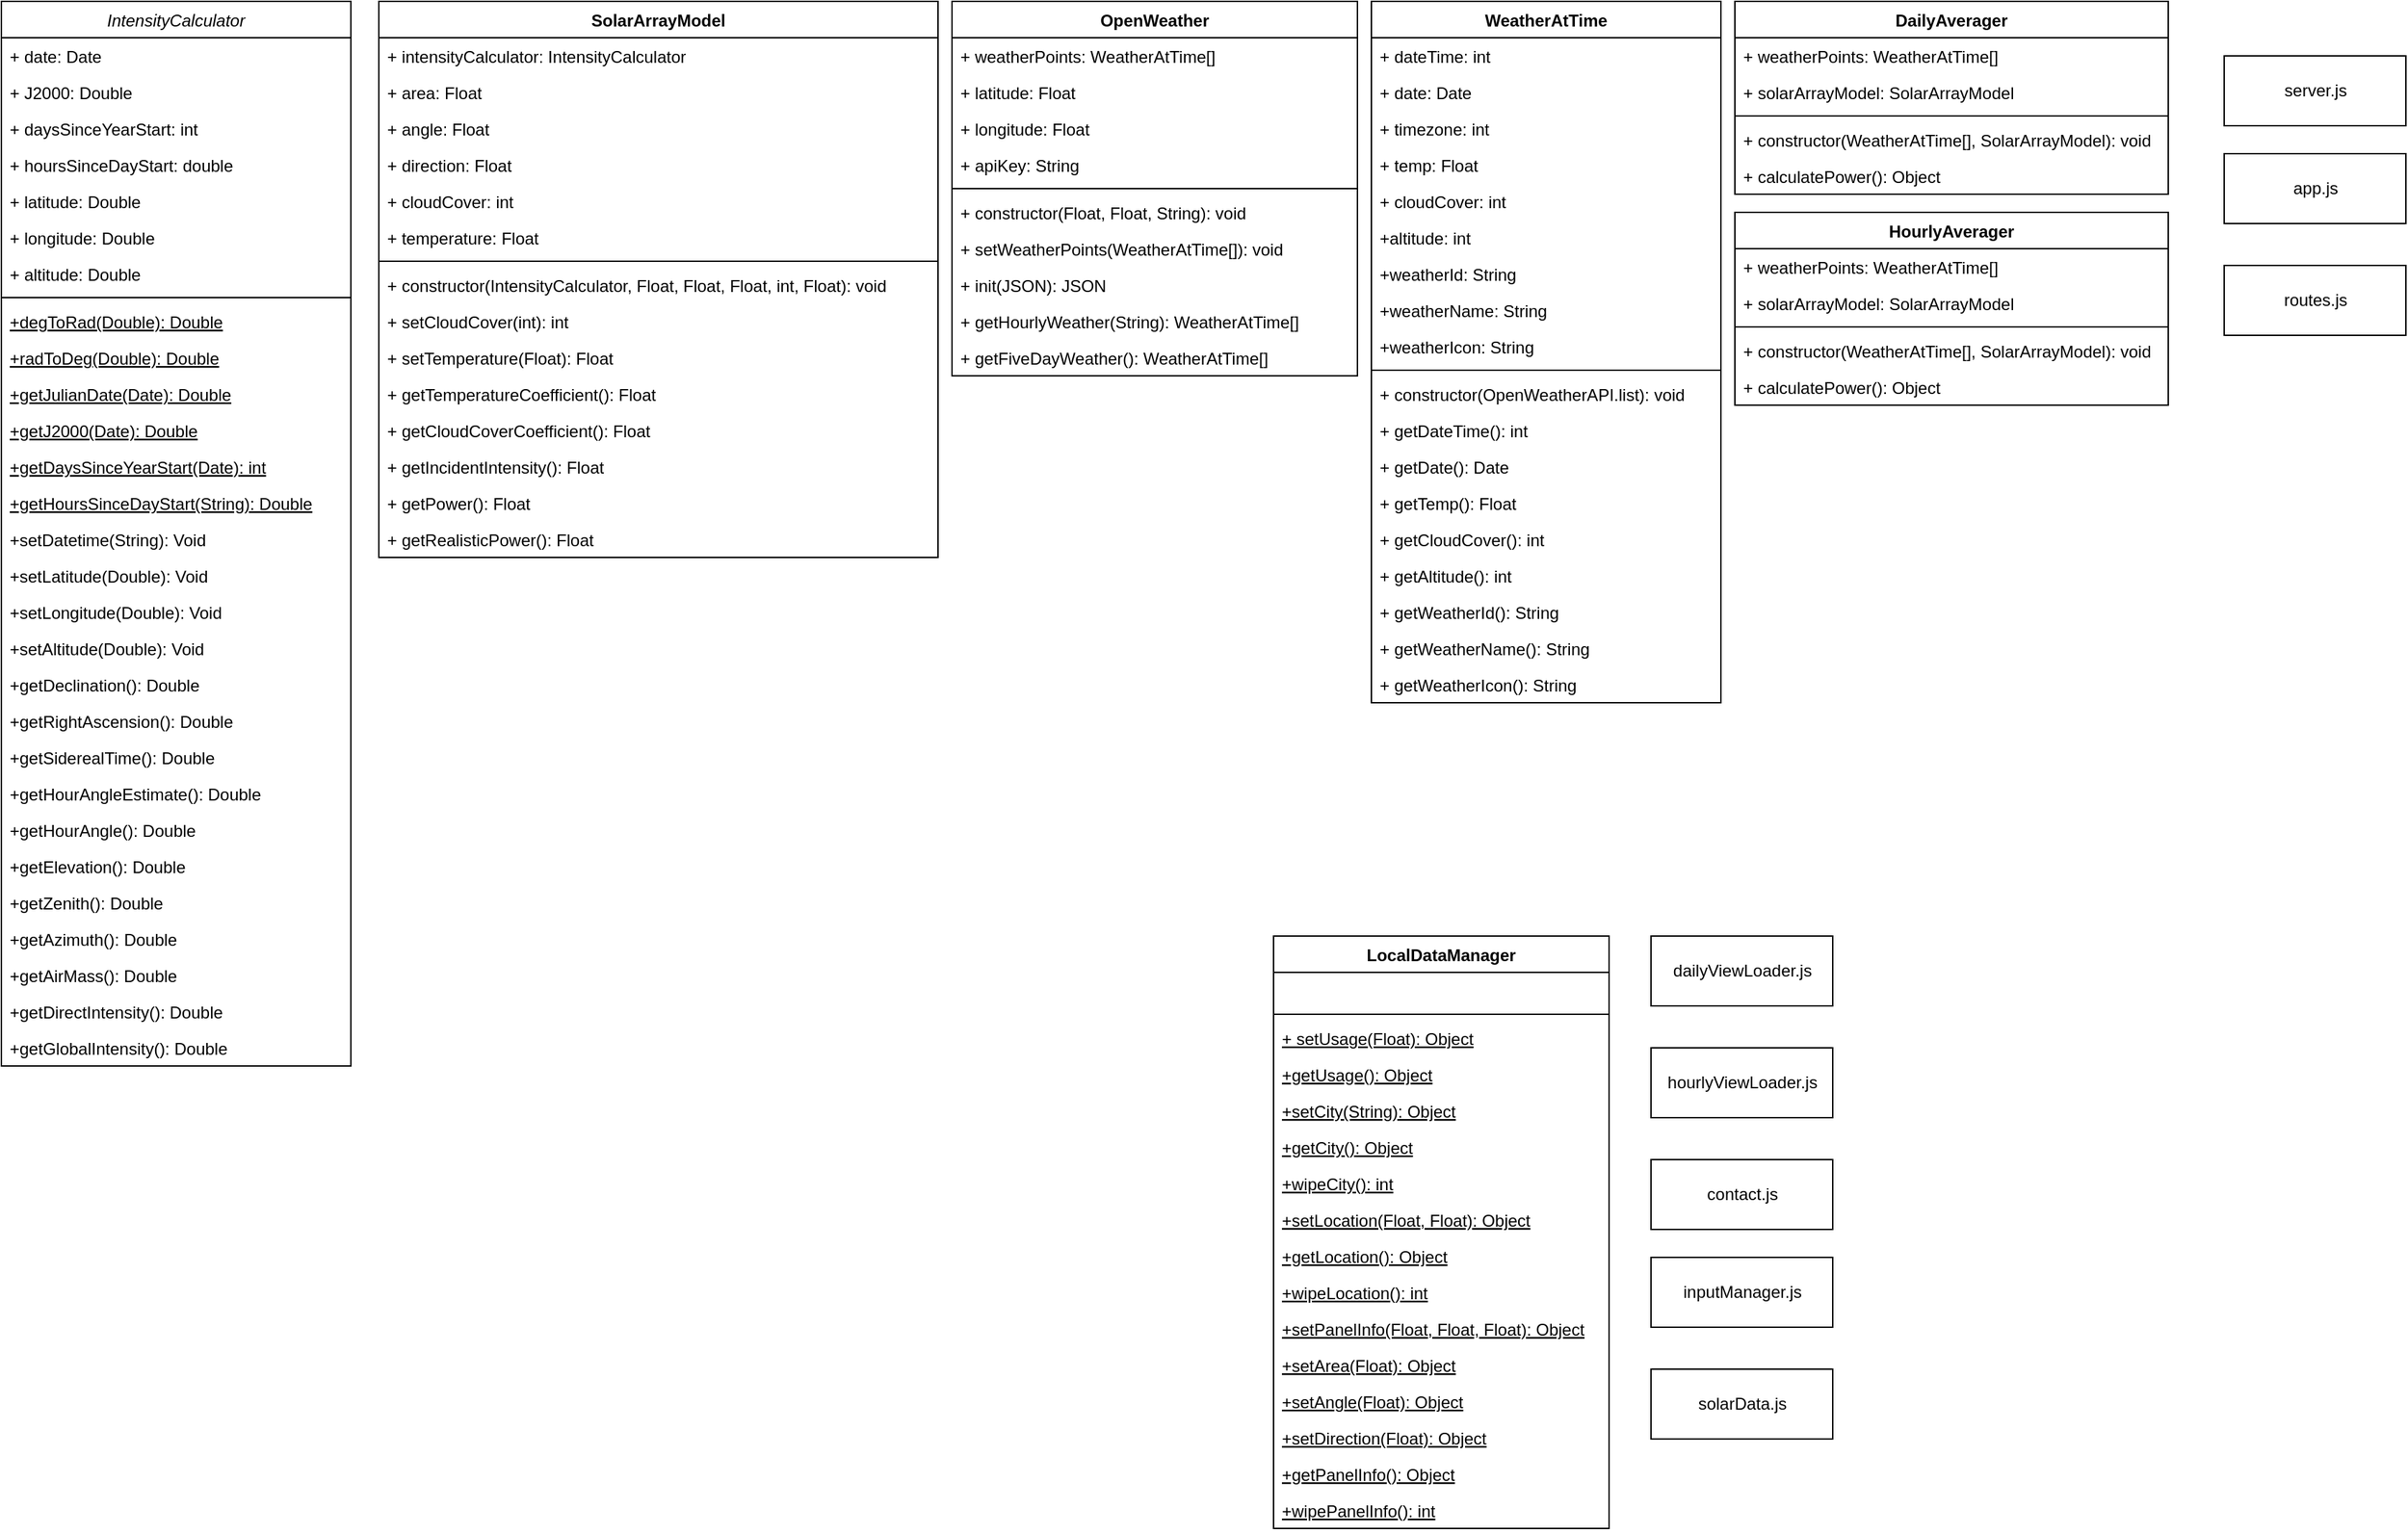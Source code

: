 <mxfile version="19.0.2" type="device"><diagram id="GEYQJLC2kt25D0EubWnm" name="Page-1"><mxGraphModel dx="2829" dy="1268" grid="1" gridSize="10" guides="1" tooltips="1" connect="1" arrows="1" fold="1" page="1" pageScale="1" pageWidth="850" pageHeight="1100" math="0" shadow="0"><root><mxCell id="0"/><mxCell id="1" parent="0"/><mxCell id="ZeOzNqKWW1hV_hgi9nUw-1" value="DailyAverager" style="swimlane;fontStyle=1;align=center;verticalAlign=top;childLayout=stackLayout;horizontal=1;startSize=26;horizontalStack=0;resizeParent=1;resizeParentMax=0;resizeLast=0;collapsible=1;marginBottom=0;" parent="1" vertex="1"><mxGeometry x="240" y="31" width="310" height="138" as="geometry"/></mxCell><mxCell id="ZeOzNqKWW1hV_hgi9nUw-2" value="+ weatherPoints: WeatherAtTime[]" style="text;strokeColor=none;fillColor=none;align=left;verticalAlign=top;spacingLeft=4;spacingRight=4;overflow=hidden;rotatable=0;points=[[0,0.5],[1,0.5]];portConstraint=eastwest;" parent="ZeOzNqKWW1hV_hgi9nUw-1" vertex="1"><mxGeometry y="26" width="310" height="26" as="geometry"/></mxCell><mxCell id="ZeOzNqKWW1hV_hgi9nUw-74" value="+ solarArrayModel: SolarArrayModel" style="text;strokeColor=none;fillColor=none;align=left;verticalAlign=top;spacingLeft=4;spacingRight=4;overflow=hidden;rotatable=0;points=[[0,0.5],[1,0.5]];portConstraint=eastwest;" parent="ZeOzNqKWW1hV_hgi9nUw-1" vertex="1"><mxGeometry y="52" width="310" height="26" as="geometry"/></mxCell><mxCell id="ZeOzNqKWW1hV_hgi9nUw-3" value="" style="line;strokeWidth=1;fillColor=none;align=left;verticalAlign=middle;spacingTop=-1;spacingLeft=3;spacingRight=3;rotatable=0;labelPosition=right;points=[];portConstraint=eastwest;" parent="ZeOzNqKWW1hV_hgi9nUw-1" vertex="1"><mxGeometry y="78" width="310" height="8" as="geometry"/></mxCell><mxCell id="5jRejXtUD9r9s9KBIKZN-39" value="+ constructor(WeatherAtTime[], SolarArrayModel): void" style="text;strokeColor=none;fillColor=none;align=left;verticalAlign=top;spacingLeft=4;spacingRight=4;overflow=hidden;rotatable=0;points=[[0,0.5],[1,0.5]];portConstraint=eastwest;" vertex="1" parent="ZeOzNqKWW1hV_hgi9nUw-1"><mxGeometry y="86" width="310" height="26" as="geometry"/></mxCell><mxCell id="ZeOzNqKWW1hV_hgi9nUw-4" value="+ calculatePower(): Object " style="text;strokeColor=none;fillColor=none;align=left;verticalAlign=top;spacingLeft=4;spacingRight=4;overflow=hidden;rotatable=0;points=[[0,0.5],[1,0.5]];portConstraint=eastwest;" parent="ZeOzNqKWW1hV_hgi9nUw-1" vertex="1"><mxGeometry y="112" width="310" height="26" as="geometry"/></mxCell><mxCell id="ZeOzNqKWW1hV_hgi9nUw-9" value="LocalDataManager" style="swimlane;fontStyle=1;align=center;verticalAlign=top;childLayout=stackLayout;horizontal=1;startSize=26;horizontalStack=0;resizeParent=1;resizeParentMax=0;resizeLast=0;collapsible=1;marginBottom=0;" parent="1" vertex="1"><mxGeometry x="-90" y="700" width="240" height="424" as="geometry"/></mxCell><mxCell id="ZeOzNqKWW1hV_hgi9nUw-10" value=" " style="text;strokeColor=none;fillColor=none;align=left;verticalAlign=top;spacingLeft=4;spacingRight=4;overflow=hidden;rotatable=0;points=[[0,0.5],[1,0.5]];portConstraint=eastwest;" parent="ZeOzNqKWW1hV_hgi9nUw-9" vertex="1"><mxGeometry y="26" width="240" height="26" as="geometry"/></mxCell><mxCell id="ZeOzNqKWW1hV_hgi9nUw-11" value="" style="line;strokeWidth=1;fillColor=none;align=left;verticalAlign=middle;spacingTop=-1;spacingLeft=3;spacingRight=3;rotatable=0;labelPosition=right;points=[];portConstraint=eastwest;" parent="ZeOzNqKWW1hV_hgi9nUw-9" vertex="1"><mxGeometry y="52" width="240" height="8" as="geometry"/></mxCell><mxCell id="ZeOzNqKWW1hV_hgi9nUw-12" value="+ setUsage(Float): Object" style="text;strokeColor=none;fillColor=none;align=left;verticalAlign=top;spacingLeft=4;spacingRight=4;overflow=hidden;rotatable=0;points=[[0,0.5],[1,0.5]];portConstraint=eastwest;fontStyle=4" parent="ZeOzNqKWW1hV_hgi9nUw-9" vertex="1"><mxGeometry y="60" width="240" height="26" as="geometry"/></mxCell><mxCell id="ZeOzNqKWW1hV_hgi9nUw-81" value="+getUsage(): Object" style="text;strokeColor=none;fillColor=none;align=left;verticalAlign=top;spacingLeft=4;spacingRight=4;overflow=hidden;rotatable=0;points=[[0,0.5],[1,0.5]];portConstraint=eastwest;fontStyle=4" parent="ZeOzNqKWW1hV_hgi9nUw-9" vertex="1"><mxGeometry y="86" width="240" height="26" as="geometry"/></mxCell><mxCell id="ZeOzNqKWW1hV_hgi9nUw-82" value="+setCity(String): Object" style="text;strokeColor=none;fillColor=none;align=left;verticalAlign=top;spacingLeft=4;spacingRight=4;overflow=hidden;rotatable=0;points=[[0,0.5],[1,0.5]];portConstraint=eastwest;fontStyle=4" parent="ZeOzNqKWW1hV_hgi9nUw-9" vertex="1"><mxGeometry y="112" width="240" height="26" as="geometry"/></mxCell><mxCell id="ZeOzNqKWW1hV_hgi9nUw-83" value="+getCity(): Object" style="text;strokeColor=none;fillColor=none;align=left;verticalAlign=top;spacingLeft=4;spacingRight=4;overflow=hidden;rotatable=0;points=[[0,0.5],[1,0.5]];portConstraint=eastwest;fontStyle=4" parent="ZeOzNqKWW1hV_hgi9nUw-9" vertex="1"><mxGeometry y="138" width="240" height="26" as="geometry"/></mxCell><mxCell id="ZeOzNqKWW1hV_hgi9nUw-84" value="+wipeCity(): int" style="text;strokeColor=none;fillColor=none;align=left;verticalAlign=top;spacingLeft=4;spacingRight=4;overflow=hidden;rotatable=0;points=[[0,0.5],[1,0.5]];portConstraint=eastwest;fontStyle=4" parent="ZeOzNqKWW1hV_hgi9nUw-9" vertex="1"><mxGeometry y="164" width="240" height="26" as="geometry"/></mxCell><mxCell id="ZeOzNqKWW1hV_hgi9nUw-85" value="+setLocation(Float, Float): Object" style="text;strokeColor=none;fillColor=none;align=left;verticalAlign=top;spacingLeft=4;spacingRight=4;overflow=hidden;rotatable=0;points=[[0,0.5],[1,0.5]];portConstraint=eastwest;fontStyle=4" parent="ZeOzNqKWW1hV_hgi9nUw-9" vertex="1"><mxGeometry y="190" width="240" height="26" as="geometry"/></mxCell><mxCell id="ZeOzNqKWW1hV_hgi9nUw-86" value="+getLocation(): Object" style="text;strokeColor=none;fillColor=none;align=left;verticalAlign=top;spacingLeft=4;spacingRight=4;overflow=hidden;rotatable=0;points=[[0,0.5],[1,0.5]];portConstraint=eastwest;fontStyle=4" parent="ZeOzNqKWW1hV_hgi9nUw-9" vertex="1"><mxGeometry y="216" width="240" height="26" as="geometry"/></mxCell><mxCell id="ZeOzNqKWW1hV_hgi9nUw-87" value="+wipeLocation(): int" style="text;strokeColor=none;fillColor=none;align=left;verticalAlign=top;spacingLeft=4;spacingRight=4;overflow=hidden;rotatable=0;points=[[0,0.5],[1,0.5]];portConstraint=eastwest;fontStyle=4" parent="ZeOzNqKWW1hV_hgi9nUw-9" vertex="1"><mxGeometry y="242" width="240" height="26" as="geometry"/></mxCell><mxCell id="ZeOzNqKWW1hV_hgi9nUw-88" value="+setPanelInfo(Float, Float, Float): Object" style="text;strokeColor=none;fillColor=none;align=left;verticalAlign=top;spacingLeft=4;spacingRight=4;overflow=hidden;rotatable=0;points=[[0,0.5],[1,0.5]];portConstraint=eastwest;fontStyle=4" parent="ZeOzNqKWW1hV_hgi9nUw-9" vertex="1"><mxGeometry y="268" width="240" height="26" as="geometry"/></mxCell><mxCell id="ZeOzNqKWW1hV_hgi9nUw-89" value="+setArea(Float): Object" style="text;strokeColor=none;fillColor=none;align=left;verticalAlign=top;spacingLeft=4;spacingRight=4;overflow=hidden;rotatable=0;points=[[0,0.5],[1,0.5]];portConstraint=eastwest;fontStyle=4" parent="ZeOzNqKWW1hV_hgi9nUw-9" vertex="1"><mxGeometry y="294" width="240" height="26" as="geometry"/></mxCell><mxCell id="ZeOzNqKWW1hV_hgi9nUw-90" value="+setAngle(Float): Object" style="text;strokeColor=none;fillColor=none;align=left;verticalAlign=top;spacingLeft=4;spacingRight=4;overflow=hidden;rotatable=0;points=[[0,0.5],[1,0.5]];portConstraint=eastwest;fontStyle=4" parent="ZeOzNqKWW1hV_hgi9nUw-9" vertex="1"><mxGeometry y="320" width="240" height="26" as="geometry"/></mxCell><mxCell id="ZeOzNqKWW1hV_hgi9nUw-91" value="+setDirection(Float): Object" style="text;strokeColor=none;fillColor=none;align=left;verticalAlign=top;spacingLeft=4;spacingRight=4;overflow=hidden;rotatable=0;points=[[0,0.5],[1,0.5]];portConstraint=eastwest;fontStyle=4" parent="ZeOzNqKWW1hV_hgi9nUw-9" vertex="1"><mxGeometry y="346" width="240" height="26" as="geometry"/></mxCell><mxCell id="ZeOzNqKWW1hV_hgi9nUw-92" value="+getPanelInfo(): Object" style="text;strokeColor=none;fillColor=none;align=left;verticalAlign=top;spacingLeft=4;spacingRight=4;overflow=hidden;rotatable=0;points=[[0,0.5],[1,0.5]];portConstraint=eastwest;fontStyle=4" parent="ZeOzNqKWW1hV_hgi9nUw-9" vertex="1"><mxGeometry y="372" width="240" height="26" as="geometry"/></mxCell><mxCell id="ZeOzNqKWW1hV_hgi9nUw-93" value="+wipePanelInfo(): int" style="text;strokeColor=none;fillColor=none;align=left;verticalAlign=top;spacingLeft=4;spacingRight=4;overflow=hidden;rotatable=0;points=[[0,0.5],[1,0.5]];portConstraint=eastwest;fontStyle=4" parent="ZeOzNqKWW1hV_hgi9nUw-9" vertex="1"><mxGeometry y="398" width="240" height="26" as="geometry"/></mxCell><mxCell id="ZeOzNqKWW1hV_hgi9nUw-13" value="server.js" style="html=1;" parent="1" vertex="1"><mxGeometry x="590" y="70" width="130" height="50" as="geometry"/></mxCell><mxCell id="ZeOzNqKWW1hV_hgi9nUw-14" value="app.js" style="html=1;" parent="1" vertex="1"><mxGeometry x="590" y="140" width="130" height="50" as="geometry"/></mxCell><mxCell id="ZeOzNqKWW1hV_hgi9nUw-15" value="routes.js" style="html=1;" parent="1" vertex="1"><mxGeometry x="590" y="220" width="130" height="50" as="geometry"/></mxCell><mxCell id="ZeOzNqKWW1hV_hgi9nUw-16" value="inputManager.js" style="html=1;" parent="1" vertex="1"><mxGeometry x="180" y="930" width="130" height="50" as="geometry"/></mxCell><mxCell id="ZeOzNqKWW1hV_hgi9nUw-21" value="solarData.js" style="html=1;" parent="1" vertex="1"><mxGeometry x="180" y="1010" width="130" height="50" as="geometry"/></mxCell><mxCell id="ZeOzNqKWW1hV_hgi9nUw-30" value="dailyViewLoader.js" style="html=1;" parent="1" vertex="1"><mxGeometry x="180" y="700" width="130" height="50" as="geometry"/></mxCell><mxCell id="ZeOzNqKWW1hV_hgi9nUw-31" value="hourlyViewLoader.js" style="html=1;" parent="1" vertex="1"><mxGeometry x="180" y="780" width="130" height="50" as="geometry"/></mxCell><mxCell id="ZeOzNqKWW1hV_hgi9nUw-32" value="OpenWeather" style="swimlane;fontStyle=1;align=center;verticalAlign=top;childLayout=stackLayout;horizontal=1;startSize=26;horizontalStack=0;resizeParent=1;resizeParentMax=0;resizeLast=0;collapsible=1;marginBottom=0;" parent="1" vertex="1"><mxGeometry x="-320" y="31" width="290" height="268" as="geometry"/></mxCell><mxCell id="ZeOzNqKWW1hV_hgi9nUw-33" value="+ weatherPoints: WeatherAtTime[]" style="text;strokeColor=none;fillColor=none;align=left;verticalAlign=top;spacingLeft=4;spacingRight=4;overflow=hidden;rotatable=0;points=[[0,0.5],[1,0.5]];portConstraint=eastwest;" parent="ZeOzNqKWW1hV_hgi9nUw-32" vertex="1"><mxGeometry y="26" width="290" height="26" as="geometry"/></mxCell><mxCell id="ZeOzNqKWW1hV_hgi9nUw-44" value="+ latitude: Float" style="text;strokeColor=none;fillColor=none;align=left;verticalAlign=top;spacingLeft=4;spacingRight=4;overflow=hidden;rotatable=0;points=[[0,0.5],[1,0.5]];portConstraint=eastwest;" parent="ZeOzNqKWW1hV_hgi9nUw-32" vertex="1"><mxGeometry y="52" width="290" height="26" as="geometry"/></mxCell><mxCell id="ZeOzNqKWW1hV_hgi9nUw-45" value="+ longitude: Float" style="text;strokeColor=none;fillColor=none;align=left;verticalAlign=top;spacingLeft=4;spacingRight=4;overflow=hidden;rotatable=0;points=[[0,0.5],[1,0.5]];portConstraint=eastwest;" parent="ZeOzNqKWW1hV_hgi9nUw-32" vertex="1"><mxGeometry y="78" width="290" height="26" as="geometry"/></mxCell><mxCell id="ZeOzNqKWW1hV_hgi9nUw-46" value="+ apiKey: String" style="text;strokeColor=none;fillColor=none;align=left;verticalAlign=top;spacingLeft=4;spacingRight=4;overflow=hidden;rotatable=0;points=[[0,0.5],[1,0.5]];portConstraint=eastwest;" parent="ZeOzNqKWW1hV_hgi9nUw-32" vertex="1"><mxGeometry y="104" width="290" height="26" as="geometry"/></mxCell><mxCell id="ZeOzNqKWW1hV_hgi9nUw-34" value="" style="line;strokeWidth=1;fillColor=none;align=left;verticalAlign=middle;spacingTop=-1;spacingLeft=3;spacingRight=3;rotatable=0;labelPosition=right;points=[];portConstraint=eastwest;" parent="ZeOzNqKWW1hV_hgi9nUw-32" vertex="1"><mxGeometry y="130" width="290" height="8" as="geometry"/></mxCell><mxCell id="ZeOzNqKWW1hV_hgi9nUw-35" value="+ constructor(Float, Float, String): void" style="text;strokeColor=none;fillColor=none;align=left;verticalAlign=top;spacingLeft=4;spacingRight=4;overflow=hidden;rotatable=0;points=[[0,0.5],[1,0.5]];portConstraint=eastwest;" parent="ZeOzNqKWW1hV_hgi9nUw-32" vertex="1"><mxGeometry y="138" width="290" height="26" as="geometry"/></mxCell><mxCell id="ZeOzNqKWW1hV_hgi9nUw-50" value="+ setWeatherPoints(WeatherAtTime[]): void" style="text;strokeColor=none;fillColor=none;align=left;verticalAlign=top;spacingLeft=4;spacingRight=4;overflow=hidden;rotatable=0;points=[[0,0.5],[1,0.5]];portConstraint=eastwest;" parent="ZeOzNqKWW1hV_hgi9nUw-32" vertex="1"><mxGeometry y="164" width="290" height="26" as="geometry"/></mxCell><mxCell id="ZeOzNqKWW1hV_hgi9nUw-73" value="+ init(JSON): JSON" style="text;strokeColor=none;fillColor=none;align=left;verticalAlign=top;spacingLeft=4;spacingRight=4;overflow=hidden;rotatable=0;points=[[0,0.5],[1,0.5]];portConstraint=eastwest;" parent="ZeOzNqKWW1hV_hgi9nUw-32" vertex="1"><mxGeometry y="190" width="290" height="26" as="geometry"/></mxCell><mxCell id="ZeOzNqKWW1hV_hgi9nUw-51" value="+ getHourlyWeather(String): WeatherAtTime[]" style="text;strokeColor=none;fillColor=none;align=left;verticalAlign=top;spacingLeft=4;spacingRight=4;overflow=hidden;rotatable=0;points=[[0,0.5],[1,0.5]];portConstraint=eastwest;" parent="ZeOzNqKWW1hV_hgi9nUw-32" vertex="1"><mxGeometry y="216" width="290" height="26" as="geometry"/></mxCell><mxCell id="ZeOzNqKWW1hV_hgi9nUw-52" value="+ getFiveDayWeather(): WeatherAtTime[]" style="text;strokeColor=none;fillColor=none;align=left;verticalAlign=top;spacingLeft=4;spacingRight=4;overflow=hidden;rotatable=0;points=[[0,0.5],[1,0.5]];portConstraint=eastwest;" parent="ZeOzNqKWW1hV_hgi9nUw-32" vertex="1"><mxGeometry y="242" width="290" height="26" as="geometry"/></mxCell><mxCell id="ZeOzNqKWW1hV_hgi9nUw-36" value="SolarArrayModel" style="swimlane;fontStyle=1;align=center;verticalAlign=top;childLayout=stackLayout;horizontal=1;startSize=26;horizontalStack=0;resizeParent=1;resizeParentMax=0;resizeLast=0;collapsible=1;marginBottom=0;" parent="1" vertex="1"><mxGeometry x="-730" y="31" width="400" height="398" as="geometry"/></mxCell><mxCell id="ZeOzNqKWW1hV_hgi9nUw-37" value="+ intensityCalculator: IntensityCalculator" style="text;strokeColor=none;fillColor=none;align=left;verticalAlign=top;spacingLeft=4;spacingRight=4;overflow=hidden;rotatable=0;points=[[0,0.5],[1,0.5]];portConstraint=eastwest;" parent="ZeOzNqKWW1hV_hgi9nUw-36" vertex="1"><mxGeometry y="26" width="400" height="26" as="geometry"/></mxCell><mxCell id="ZeOzNqKWW1hV_hgi9nUw-53" value="+ area: Float" style="text;strokeColor=none;fillColor=none;align=left;verticalAlign=top;spacingLeft=4;spacingRight=4;overflow=hidden;rotatable=0;points=[[0,0.5],[1,0.5]];portConstraint=eastwest;" parent="ZeOzNqKWW1hV_hgi9nUw-36" vertex="1"><mxGeometry y="52" width="400" height="26" as="geometry"/></mxCell><mxCell id="ZeOzNqKWW1hV_hgi9nUw-55" value="+ angle: Float" style="text;strokeColor=none;fillColor=none;align=left;verticalAlign=top;spacingLeft=4;spacingRight=4;overflow=hidden;rotatable=0;points=[[0,0.5],[1,0.5]];portConstraint=eastwest;" parent="ZeOzNqKWW1hV_hgi9nUw-36" vertex="1"><mxGeometry y="78" width="400" height="26" as="geometry"/></mxCell><mxCell id="ZeOzNqKWW1hV_hgi9nUw-54" value="+ direction: Float" style="text;strokeColor=none;fillColor=none;align=left;verticalAlign=top;spacingLeft=4;spacingRight=4;overflow=hidden;rotatable=0;points=[[0,0.5],[1,0.5]];portConstraint=eastwest;" parent="ZeOzNqKWW1hV_hgi9nUw-36" vertex="1"><mxGeometry y="104" width="400" height="26" as="geometry"/></mxCell><mxCell id="ZeOzNqKWW1hV_hgi9nUw-56" value="+ cloudCover: int" style="text;strokeColor=none;fillColor=none;align=left;verticalAlign=top;spacingLeft=4;spacingRight=4;overflow=hidden;rotatable=0;points=[[0,0.5],[1,0.5]];portConstraint=eastwest;" parent="ZeOzNqKWW1hV_hgi9nUw-36" vertex="1"><mxGeometry y="130" width="400" height="26" as="geometry"/></mxCell><mxCell id="ZeOzNqKWW1hV_hgi9nUw-57" value="+ temperature: Float" style="text;strokeColor=none;fillColor=none;align=left;verticalAlign=top;spacingLeft=4;spacingRight=4;overflow=hidden;rotatable=0;points=[[0,0.5],[1,0.5]];portConstraint=eastwest;" parent="ZeOzNqKWW1hV_hgi9nUw-36" vertex="1"><mxGeometry y="156" width="400" height="26" as="geometry"/></mxCell><mxCell id="ZeOzNqKWW1hV_hgi9nUw-38" value="" style="line;strokeWidth=1;fillColor=none;align=left;verticalAlign=middle;spacingTop=-1;spacingLeft=3;spacingRight=3;rotatable=0;labelPosition=right;points=[];portConstraint=eastwest;" parent="ZeOzNqKWW1hV_hgi9nUw-36" vertex="1"><mxGeometry y="182" width="400" height="8" as="geometry"/></mxCell><mxCell id="ZeOzNqKWW1hV_hgi9nUw-39" value="+ constructor(IntensityCalculator, Float, Float, Float, int, Float): void" style="text;strokeColor=none;fillColor=none;align=left;verticalAlign=top;spacingLeft=4;spacingRight=4;overflow=hidden;rotatable=0;points=[[0,0.5],[1,0.5]];portConstraint=eastwest;" parent="ZeOzNqKWW1hV_hgi9nUw-36" vertex="1"><mxGeometry y="190" width="400" height="26" as="geometry"/></mxCell><mxCell id="ZeOzNqKWW1hV_hgi9nUw-58" value="+ setCloudCover(int): int" style="text;strokeColor=none;fillColor=none;align=left;verticalAlign=top;spacingLeft=4;spacingRight=4;overflow=hidden;rotatable=0;points=[[0,0.5],[1,0.5]];portConstraint=eastwest;" parent="ZeOzNqKWW1hV_hgi9nUw-36" vertex="1"><mxGeometry y="216" width="400" height="26" as="geometry"/></mxCell><mxCell id="ZeOzNqKWW1hV_hgi9nUw-59" value="+ setTemperature(Float): Float" style="text;strokeColor=none;fillColor=none;align=left;verticalAlign=top;spacingLeft=4;spacingRight=4;overflow=hidden;rotatable=0;points=[[0,0.5],[1,0.5]];portConstraint=eastwest;" parent="ZeOzNqKWW1hV_hgi9nUw-36" vertex="1"><mxGeometry y="242" width="400" height="26" as="geometry"/></mxCell><mxCell id="ZeOzNqKWW1hV_hgi9nUw-60" value="+ getTemperatureCoefficient(): Float" style="text;strokeColor=none;fillColor=none;align=left;verticalAlign=top;spacingLeft=4;spacingRight=4;overflow=hidden;rotatable=0;points=[[0,0.5],[1,0.5]];portConstraint=eastwest;" parent="ZeOzNqKWW1hV_hgi9nUw-36" vertex="1"><mxGeometry y="268" width="400" height="26" as="geometry"/></mxCell><mxCell id="ZeOzNqKWW1hV_hgi9nUw-61" value="+ getCloudCoverCoefficient(): Float" style="text;strokeColor=none;fillColor=none;align=left;verticalAlign=top;spacingLeft=4;spacingRight=4;overflow=hidden;rotatable=0;points=[[0,0.5],[1,0.5]];portConstraint=eastwest;" parent="ZeOzNqKWW1hV_hgi9nUw-36" vertex="1"><mxGeometry y="294" width="400" height="26" as="geometry"/></mxCell><mxCell id="ZeOzNqKWW1hV_hgi9nUw-62" value="+ getIncidentIntensity(): Float" style="text;strokeColor=none;fillColor=none;align=left;verticalAlign=top;spacingLeft=4;spacingRight=4;overflow=hidden;rotatable=0;points=[[0,0.5],[1,0.5]];portConstraint=eastwest;" parent="ZeOzNqKWW1hV_hgi9nUw-36" vertex="1"><mxGeometry y="320" width="400" height="26" as="geometry"/></mxCell><mxCell id="ZeOzNqKWW1hV_hgi9nUw-63" value="+ getPower(): Float" style="text;strokeColor=none;fillColor=none;align=left;verticalAlign=top;spacingLeft=4;spacingRight=4;overflow=hidden;rotatable=0;points=[[0,0.5],[1,0.5]];portConstraint=eastwest;" parent="ZeOzNqKWW1hV_hgi9nUw-36" vertex="1"><mxGeometry y="346" width="400" height="26" as="geometry"/></mxCell><mxCell id="ZeOzNqKWW1hV_hgi9nUw-64" value="+ getRealisticPower(): Float" style="text;strokeColor=none;fillColor=none;align=left;verticalAlign=top;spacingLeft=4;spacingRight=4;overflow=hidden;rotatable=0;points=[[0,0.5],[1,0.5]];portConstraint=eastwest;" parent="ZeOzNqKWW1hV_hgi9nUw-36" vertex="1"><mxGeometry y="372" width="400" height="26" as="geometry"/></mxCell><mxCell id="ZeOzNqKWW1hV_hgi9nUw-129" value="WeatherAtTime" style="swimlane;fontStyle=1;align=center;verticalAlign=top;childLayout=stackLayout;horizontal=1;startSize=26;horizontalStack=0;resizeParent=1;resizeParentMax=0;resizeLast=0;collapsible=1;marginBottom=0;" parent="1" vertex="1"><mxGeometry x="-20" y="31" width="250" height="502" as="geometry"/></mxCell><mxCell id="ZeOzNqKWW1hV_hgi9nUw-130" value="+ dateTime: int" style="text;strokeColor=none;fillColor=none;align=left;verticalAlign=top;spacingLeft=4;spacingRight=4;overflow=hidden;rotatable=0;points=[[0,0.5],[1,0.5]];portConstraint=eastwest;" parent="ZeOzNqKWW1hV_hgi9nUw-129" vertex="1"><mxGeometry y="26" width="250" height="26" as="geometry"/></mxCell><mxCell id="5jRejXtUD9r9s9KBIKZN-1" value="+ date: Date" style="text;strokeColor=none;fillColor=none;align=left;verticalAlign=top;spacingLeft=4;spacingRight=4;overflow=hidden;rotatable=0;points=[[0,0.5],[1,0.5]];portConstraint=eastwest;" vertex="1" parent="ZeOzNqKWW1hV_hgi9nUw-129"><mxGeometry y="52" width="250" height="26" as="geometry"/></mxCell><mxCell id="5jRejXtUD9r9s9KBIKZN-2" value="+ timezone: int" style="text;strokeColor=none;fillColor=none;align=left;verticalAlign=top;spacingLeft=4;spacingRight=4;overflow=hidden;rotatable=0;points=[[0,0.5],[1,0.5]];portConstraint=eastwest;" vertex="1" parent="ZeOzNqKWW1hV_hgi9nUw-129"><mxGeometry y="78" width="250" height="26" as="geometry"/></mxCell><mxCell id="5jRejXtUD9r9s9KBIKZN-3" value="+ temp: Float" style="text;strokeColor=none;fillColor=none;align=left;verticalAlign=top;spacingLeft=4;spacingRight=4;overflow=hidden;rotatable=0;points=[[0,0.5],[1,0.5]];portConstraint=eastwest;" vertex="1" parent="ZeOzNqKWW1hV_hgi9nUw-129"><mxGeometry y="104" width="250" height="26" as="geometry"/></mxCell><mxCell id="5jRejXtUD9r9s9KBIKZN-8" value="+ cloudCover: int" style="text;strokeColor=none;fillColor=none;align=left;verticalAlign=top;spacingLeft=4;spacingRight=4;overflow=hidden;rotatable=0;points=[[0,0.5],[1,0.5]];portConstraint=eastwest;" vertex="1" parent="ZeOzNqKWW1hV_hgi9nUw-129"><mxGeometry y="130" width="250" height="26" as="geometry"/></mxCell><mxCell id="5jRejXtUD9r9s9KBIKZN-4" value="+altitude: int" style="text;strokeColor=none;fillColor=none;align=left;verticalAlign=top;spacingLeft=4;spacingRight=4;overflow=hidden;rotatable=0;points=[[0,0.5],[1,0.5]];portConstraint=eastwest;" vertex="1" parent="ZeOzNqKWW1hV_hgi9nUw-129"><mxGeometry y="156" width="250" height="26" as="geometry"/></mxCell><mxCell id="5jRejXtUD9r9s9KBIKZN-5" value="+weatherId: String" style="text;strokeColor=none;fillColor=none;align=left;verticalAlign=top;spacingLeft=4;spacingRight=4;overflow=hidden;rotatable=0;points=[[0,0.5],[1,0.5]];portConstraint=eastwest;" vertex="1" parent="ZeOzNqKWW1hV_hgi9nUw-129"><mxGeometry y="182" width="250" height="26" as="geometry"/></mxCell><mxCell id="5jRejXtUD9r9s9KBIKZN-6" value="+weatherName: String" style="text;strokeColor=none;fillColor=none;align=left;verticalAlign=top;spacingLeft=4;spacingRight=4;overflow=hidden;rotatable=0;points=[[0,0.5],[1,0.5]];portConstraint=eastwest;" vertex="1" parent="ZeOzNqKWW1hV_hgi9nUw-129"><mxGeometry y="208" width="250" height="26" as="geometry"/></mxCell><mxCell id="5jRejXtUD9r9s9KBIKZN-7" value="+weatherIcon: String" style="text;strokeColor=none;fillColor=none;align=left;verticalAlign=top;spacingLeft=4;spacingRight=4;overflow=hidden;rotatable=0;points=[[0,0.5],[1,0.5]];portConstraint=eastwest;" vertex="1" parent="ZeOzNqKWW1hV_hgi9nUw-129"><mxGeometry y="234" width="250" height="26" as="geometry"/></mxCell><mxCell id="ZeOzNqKWW1hV_hgi9nUw-131" value="" style="line;strokeWidth=1;fillColor=none;align=left;verticalAlign=middle;spacingTop=-1;spacingLeft=3;spacingRight=3;rotatable=0;labelPosition=right;points=[];portConstraint=eastwest;" parent="ZeOzNqKWW1hV_hgi9nUw-129" vertex="1"><mxGeometry y="260" width="250" height="8" as="geometry"/></mxCell><mxCell id="ZeOzNqKWW1hV_hgi9nUw-132" value="+ constructor(OpenWeatherAPI.list): void" style="text;strokeColor=none;fillColor=none;align=left;verticalAlign=top;spacingLeft=4;spacingRight=4;overflow=hidden;rotatable=0;points=[[0,0.5],[1,0.5]];portConstraint=eastwest;" parent="ZeOzNqKWW1hV_hgi9nUw-129" vertex="1"><mxGeometry y="268" width="250" height="26" as="geometry"/></mxCell><mxCell id="ZeOzNqKWW1hV_hgi9nUw-133" value="+ getDateTime(): int" style="text;strokeColor=none;fillColor=none;align=left;verticalAlign=top;spacingLeft=4;spacingRight=4;overflow=hidden;rotatable=0;points=[[0,0.5],[1,0.5]];portConstraint=eastwest;" parent="ZeOzNqKWW1hV_hgi9nUw-129" vertex="1"><mxGeometry y="294" width="250" height="26" as="geometry"/></mxCell><mxCell id="ZeOzNqKWW1hV_hgi9nUw-134" value="+ getDate(): Date" style="text;strokeColor=none;fillColor=none;align=left;verticalAlign=top;spacingLeft=4;spacingRight=4;overflow=hidden;rotatable=0;points=[[0,0.5],[1,0.5]];portConstraint=eastwest;" parent="ZeOzNqKWW1hV_hgi9nUw-129" vertex="1"><mxGeometry y="320" width="250" height="26" as="geometry"/></mxCell><mxCell id="ZeOzNqKWW1hV_hgi9nUw-135" value="+ getTemp(): Float" style="text;strokeColor=none;fillColor=none;align=left;verticalAlign=top;spacingLeft=4;spacingRight=4;overflow=hidden;rotatable=0;points=[[0,0.5],[1,0.5]];portConstraint=eastwest;" parent="ZeOzNqKWW1hV_hgi9nUw-129" vertex="1"><mxGeometry y="346" width="250" height="26" as="geometry"/></mxCell><mxCell id="ZeOzNqKWW1hV_hgi9nUw-140" value="+ getCloudCover(): int" style="text;strokeColor=none;fillColor=none;align=left;verticalAlign=top;spacingLeft=4;spacingRight=4;overflow=hidden;rotatable=0;points=[[0,0.5],[1,0.5]];portConstraint=eastwest;" parent="ZeOzNqKWW1hV_hgi9nUw-129" vertex="1"><mxGeometry y="372" width="250" height="26" as="geometry"/></mxCell><mxCell id="ZeOzNqKWW1hV_hgi9nUw-136" value="+ getAltitude(): int" style="text;strokeColor=none;fillColor=none;align=left;verticalAlign=top;spacingLeft=4;spacingRight=4;overflow=hidden;rotatable=0;points=[[0,0.5],[1,0.5]];portConstraint=eastwest;" parent="ZeOzNqKWW1hV_hgi9nUw-129" vertex="1"><mxGeometry y="398" width="250" height="26" as="geometry"/></mxCell><mxCell id="ZeOzNqKWW1hV_hgi9nUw-137" value="+ getWeatherId(): String" style="text;strokeColor=none;fillColor=none;align=left;verticalAlign=top;spacingLeft=4;spacingRight=4;overflow=hidden;rotatable=0;points=[[0,0.5],[1,0.5]];portConstraint=eastwest;" parent="ZeOzNqKWW1hV_hgi9nUw-129" vertex="1"><mxGeometry y="424" width="250" height="26" as="geometry"/></mxCell><mxCell id="ZeOzNqKWW1hV_hgi9nUw-138" value="+ getWeatherName(): String" style="text;strokeColor=none;fillColor=none;align=left;verticalAlign=top;spacingLeft=4;spacingRight=4;overflow=hidden;rotatable=0;points=[[0,0.5],[1,0.5]];portConstraint=eastwest;" parent="ZeOzNqKWW1hV_hgi9nUw-129" vertex="1"><mxGeometry y="450" width="250" height="26" as="geometry"/></mxCell><mxCell id="ZeOzNqKWW1hV_hgi9nUw-139" value="+ getWeatherIcon(): String" style="text;strokeColor=none;fillColor=none;align=left;verticalAlign=top;spacingLeft=4;spacingRight=4;overflow=hidden;rotatable=0;points=[[0,0.5],[1,0.5]];portConstraint=eastwest;" parent="ZeOzNqKWW1hV_hgi9nUw-129" vertex="1"><mxGeometry y="476" width="250" height="26" as="geometry"/></mxCell><mxCell id="ZeOzNqKWW1hV_hgi9nUw-141" value="contact.js" style="html=1;" parent="1" vertex="1"><mxGeometry x="180" y="860" width="130" height="50" as="geometry"/></mxCell><mxCell id="5jRejXtUD9r9s9KBIKZN-9" value="IntensityCalculator" style="swimlane;fontStyle=2;align=center;verticalAlign=top;childLayout=stackLayout;horizontal=1;startSize=26;horizontalStack=0;resizeParent=1;resizeLast=0;collapsible=1;marginBottom=0;rounded=0;shadow=0;strokeWidth=1;" vertex="1" parent="1"><mxGeometry x="-1000" y="31" width="250" height="762" as="geometry"><mxRectangle x="230" y="140" width="160" height="26" as="alternateBounds"/></mxGeometry></mxCell><mxCell id="5jRejXtUD9r9s9KBIKZN-10" value="+ date: Date" style="text;align=left;verticalAlign=top;spacingLeft=4;spacingRight=4;overflow=hidden;rotatable=0;points=[[0,0.5],[1,0.5]];portConstraint=eastwest;" vertex="1" parent="5jRejXtUD9r9s9KBIKZN-9"><mxGeometry y="26" width="250" height="26" as="geometry"/></mxCell><mxCell id="5jRejXtUD9r9s9KBIKZN-11" value="+ J2000: Double" style="text;align=left;verticalAlign=top;spacingLeft=4;spacingRight=4;overflow=hidden;rotatable=0;points=[[0,0.5],[1,0.5]];portConstraint=eastwest;rounded=0;shadow=0;html=0;" vertex="1" parent="5jRejXtUD9r9s9KBIKZN-9"><mxGeometry y="52" width="250" height="26" as="geometry"/></mxCell><mxCell id="5jRejXtUD9r9s9KBIKZN-12" value="+ daysSinceYearStart: int" style="text;align=left;verticalAlign=top;spacingLeft=4;spacingRight=4;overflow=hidden;rotatable=0;points=[[0,0.5],[1,0.5]];portConstraint=eastwest;rounded=0;shadow=0;html=0;" vertex="1" parent="5jRejXtUD9r9s9KBIKZN-9"><mxGeometry y="78" width="250" height="26" as="geometry"/></mxCell><mxCell id="5jRejXtUD9r9s9KBIKZN-13" value="+ hoursSinceDayStart: double" style="text;align=left;verticalAlign=top;spacingLeft=4;spacingRight=4;overflow=hidden;rotatable=0;points=[[0,0.5],[1,0.5]];portConstraint=eastwest;rounded=0;shadow=0;html=0;" vertex="1" parent="5jRejXtUD9r9s9KBIKZN-9"><mxGeometry y="104" width="250" height="26" as="geometry"/></mxCell><mxCell id="5jRejXtUD9r9s9KBIKZN-14" value="+ latitude: Double" style="text;align=left;verticalAlign=top;spacingLeft=4;spacingRight=4;overflow=hidden;rotatable=0;points=[[0,0.5],[1,0.5]];portConstraint=eastwest;rounded=0;shadow=0;html=0;" vertex="1" parent="5jRejXtUD9r9s9KBIKZN-9"><mxGeometry y="130" width="250" height="26" as="geometry"/></mxCell><mxCell id="5jRejXtUD9r9s9KBIKZN-15" value="+ longitude: Double" style="text;align=left;verticalAlign=top;spacingLeft=4;spacingRight=4;overflow=hidden;rotatable=0;points=[[0,0.5],[1,0.5]];portConstraint=eastwest;rounded=0;shadow=0;html=0;" vertex="1" parent="5jRejXtUD9r9s9KBIKZN-9"><mxGeometry y="156" width="250" height="26" as="geometry"/></mxCell><mxCell id="5jRejXtUD9r9s9KBIKZN-16" value="+ altitude: Double" style="text;align=left;verticalAlign=top;spacingLeft=4;spacingRight=4;overflow=hidden;rotatable=0;points=[[0,0.5],[1,0.5]];portConstraint=eastwest;rounded=0;shadow=0;html=0;" vertex="1" parent="5jRejXtUD9r9s9KBIKZN-9"><mxGeometry y="182" width="250" height="26" as="geometry"/></mxCell><mxCell id="5jRejXtUD9r9s9KBIKZN-17" value="" style="line;html=1;strokeWidth=1;align=left;verticalAlign=middle;spacingTop=-1;spacingLeft=3;spacingRight=3;rotatable=0;labelPosition=right;points=[];portConstraint=eastwest;" vertex="1" parent="5jRejXtUD9r9s9KBIKZN-9"><mxGeometry y="208" width="250" height="8" as="geometry"/></mxCell><mxCell id="5jRejXtUD9r9s9KBIKZN-18" value="+degToRad(Double): Double" style="text;align=left;verticalAlign=top;spacingLeft=4;spacingRight=4;overflow=hidden;rotatable=0;points=[[0,0.5],[1,0.5]];portConstraint=eastwest;fontStyle=4" vertex="1" parent="5jRejXtUD9r9s9KBIKZN-9"><mxGeometry y="216" width="250" height="26" as="geometry"/></mxCell><mxCell id="5jRejXtUD9r9s9KBIKZN-19" value="+radToDeg(Double): Double" style="text;align=left;verticalAlign=top;spacingLeft=4;spacingRight=4;overflow=hidden;rotatable=0;points=[[0,0.5],[1,0.5]];portConstraint=eastwest;fontStyle=4" vertex="1" parent="5jRejXtUD9r9s9KBIKZN-9"><mxGeometry y="242" width="250" height="26" as="geometry"/></mxCell><mxCell id="5jRejXtUD9r9s9KBIKZN-20" value="+getJulianDate(Date): Double" style="text;align=left;verticalAlign=top;spacingLeft=4;spacingRight=4;overflow=hidden;rotatable=0;points=[[0,0.5],[1,0.5]];portConstraint=eastwest;fontStyle=4" vertex="1" parent="5jRejXtUD9r9s9KBIKZN-9"><mxGeometry y="268" width="250" height="26" as="geometry"/></mxCell><mxCell id="5jRejXtUD9r9s9KBIKZN-21" value="+getJ2000(Date): Double" style="text;align=left;verticalAlign=top;spacingLeft=4;spacingRight=4;overflow=hidden;rotatable=0;points=[[0,0.5],[1,0.5]];portConstraint=eastwest;fontStyle=4" vertex="1" parent="5jRejXtUD9r9s9KBIKZN-9"><mxGeometry y="294" width="250" height="26" as="geometry"/></mxCell><mxCell id="5jRejXtUD9r9s9KBIKZN-22" value="+getDaysSinceYearStart(Date): int" style="text;align=left;verticalAlign=top;spacingLeft=4;spacingRight=4;overflow=hidden;rotatable=0;points=[[0,0.5],[1,0.5]];portConstraint=eastwest;fontStyle=4" vertex="1" parent="5jRejXtUD9r9s9KBIKZN-9"><mxGeometry y="320" width="250" height="26" as="geometry"/></mxCell><mxCell id="5jRejXtUD9r9s9KBIKZN-23" value="+getHoursSinceDayStart(String): Double" style="text;align=left;verticalAlign=top;spacingLeft=4;spacingRight=4;overflow=hidden;rotatable=0;points=[[0,0.5],[1,0.5]];portConstraint=eastwest;fontStyle=4" vertex="1" parent="5jRejXtUD9r9s9KBIKZN-9"><mxGeometry y="346" width="250" height="26" as="geometry"/></mxCell><mxCell id="5jRejXtUD9r9s9KBIKZN-24" value="+setDatetime(String): Void" style="text;align=left;verticalAlign=top;spacingLeft=4;spacingRight=4;overflow=hidden;rotatable=0;points=[[0,0.5],[1,0.5]];portConstraint=eastwest;fontStyle=0" vertex="1" parent="5jRejXtUD9r9s9KBIKZN-9"><mxGeometry y="372" width="250" height="26" as="geometry"/></mxCell><mxCell id="5jRejXtUD9r9s9KBIKZN-25" value="+setLatitude(Double): Void" style="text;align=left;verticalAlign=top;spacingLeft=4;spacingRight=4;overflow=hidden;rotatable=0;points=[[0,0.5],[1,0.5]];portConstraint=eastwest;fontStyle=0" vertex="1" parent="5jRejXtUD9r9s9KBIKZN-9"><mxGeometry y="398" width="250" height="26" as="geometry"/></mxCell><mxCell id="5jRejXtUD9r9s9KBIKZN-26" value="+setLongitude(Double): Void" style="text;align=left;verticalAlign=top;spacingLeft=4;spacingRight=4;overflow=hidden;rotatable=0;points=[[0,0.5],[1,0.5]];portConstraint=eastwest;fontStyle=0" vertex="1" parent="5jRejXtUD9r9s9KBIKZN-9"><mxGeometry y="424" width="250" height="26" as="geometry"/></mxCell><mxCell id="5jRejXtUD9r9s9KBIKZN-27" value="+setAltitude(Double): Void" style="text;align=left;verticalAlign=top;spacingLeft=4;spacingRight=4;overflow=hidden;rotatable=0;points=[[0,0.5],[1,0.5]];portConstraint=eastwest;fontStyle=0" vertex="1" parent="5jRejXtUD9r9s9KBIKZN-9"><mxGeometry y="450" width="250" height="26" as="geometry"/></mxCell><mxCell id="5jRejXtUD9r9s9KBIKZN-28" value="+getDeclination(): Double" style="text;align=left;verticalAlign=top;spacingLeft=4;spacingRight=4;overflow=hidden;rotatable=0;points=[[0,0.5],[1,0.5]];portConstraint=eastwest;fontStyle=0" vertex="1" parent="5jRejXtUD9r9s9KBIKZN-9"><mxGeometry y="476" width="250" height="26" as="geometry"/></mxCell><mxCell id="5jRejXtUD9r9s9KBIKZN-29" value="+getRightAscension(): Double" style="text;align=left;verticalAlign=top;spacingLeft=4;spacingRight=4;overflow=hidden;rotatable=0;points=[[0,0.5],[1,0.5]];portConstraint=eastwest;fontStyle=0" vertex="1" parent="5jRejXtUD9r9s9KBIKZN-9"><mxGeometry y="502" width="250" height="26" as="geometry"/></mxCell><mxCell id="5jRejXtUD9r9s9KBIKZN-30" value="+getSiderealTime(): Double" style="text;align=left;verticalAlign=top;spacingLeft=4;spacingRight=4;overflow=hidden;rotatable=0;points=[[0,0.5],[1,0.5]];portConstraint=eastwest;fontStyle=0" vertex="1" parent="5jRejXtUD9r9s9KBIKZN-9"><mxGeometry y="528" width="250" height="26" as="geometry"/></mxCell><mxCell id="5jRejXtUD9r9s9KBIKZN-31" value="+getHourAngleEstimate(): Double" style="text;align=left;verticalAlign=top;spacingLeft=4;spacingRight=4;overflow=hidden;rotatable=0;points=[[0,0.5],[1,0.5]];portConstraint=eastwest;fontStyle=0" vertex="1" parent="5jRejXtUD9r9s9KBIKZN-9"><mxGeometry y="554" width="250" height="26" as="geometry"/></mxCell><mxCell id="5jRejXtUD9r9s9KBIKZN-32" value="+getHourAngle(): Double" style="text;align=left;verticalAlign=top;spacingLeft=4;spacingRight=4;overflow=hidden;rotatable=0;points=[[0,0.5],[1,0.5]];portConstraint=eastwest;fontStyle=0" vertex="1" parent="5jRejXtUD9r9s9KBIKZN-9"><mxGeometry y="580" width="250" height="26" as="geometry"/></mxCell><mxCell id="5jRejXtUD9r9s9KBIKZN-33" value="+getElevation(): Double" style="text;align=left;verticalAlign=top;spacingLeft=4;spacingRight=4;overflow=hidden;rotatable=0;points=[[0,0.5],[1,0.5]];portConstraint=eastwest;fontStyle=0" vertex="1" parent="5jRejXtUD9r9s9KBIKZN-9"><mxGeometry y="606" width="250" height="26" as="geometry"/></mxCell><mxCell id="5jRejXtUD9r9s9KBIKZN-34" value="+getZenith(): Double" style="text;align=left;verticalAlign=top;spacingLeft=4;spacingRight=4;overflow=hidden;rotatable=0;points=[[0,0.5],[1,0.5]];portConstraint=eastwest;fontStyle=0" vertex="1" parent="5jRejXtUD9r9s9KBIKZN-9"><mxGeometry y="632" width="250" height="26" as="geometry"/></mxCell><mxCell id="5jRejXtUD9r9s9KBIKZN-35" value="+getAzimuth(): Double" style="text;align=left;verticalAlign=top;spacingLeft=4;spacingRight=4;overflow=hidden;rotatable=0;points=[[0,0.5],[1,0.5]];portConstraint=eastwest;fontStyle=0" vertex="1" parent="5jRejXtUD9r9s9KBIKZN-9"><mxGeometry y="658" width="250" height="26" as="geometry"/></mxCell><mxCell id="5jRejXtUD9r9s9KBIKZN-36" value="+getAirMass(): Double" style="text;align=left;verticalAlign=top;spacingLeft=4;spacingRight=4;overflow=hidden;rotatable=0;points=[[0,0.5],[1,0.5]];portConstraint=eastwest;fontStyle=0" vertex="1" parent="5jRejXtUD9r9s9KBIKZN-9"><mxGeometry y="684" width="250" height="26" as="geometry"/></mxCell><mxCell id="5jRejXtUD9r9s9KBIKZN-37" value="+getDirectIntensity(): Double" style="text;align=left;verticalAlign=top;spacingLeft=4;spacingRight=4;overflow=hidden;rotatable=0;points=[[0,0.5],[1,0.5]];portConstraint=eastwest;fontStyle=0" vertex="1" parent="5jRejXtUD9r9s9KBIKZN-9"><mxGeometry y="710" width="250" height="26" as="geometry"/></mxCell><mxCell id="5jRejXtUD9r9s9KBIKZN-38" value="+getGlobalIntensity(): Double" style="text;align=left;verticalAlign=top;spacingLeft=4;spacingRight=4;overflow=hidden;rotatable=0;points=[[0,0.5],[1,0.5]];portConstraint=eastwest;fontStyle=0" vertex="1" parent="5jRejXtUD9r9s9KBIKZN-9"><mxGeometry y="736" width="250" height="26" as="geometry"/></mxCell><mxCell id="5jRejXtUD9r9s9KBIKZN-41" value="HourlyAverager" style="swimlane;fontStyle=1;align=center;verticalAlign=top;childLayout=stackLayout;horizontal=1;startSize=26;horizontalStack=0;resizeParent=1;resizeParentMax=0;resizeLast=0;collapsible=1;marginBottom=0;" vertex="1" parent="1"><mxGeometry x="240" y="182" width="310" height="138" as="geometry"/></mxCell><mxCell id="5jRejXtUD9r9s9KBIKZN-42" value="+ weatherPoints: WeatherAtTime[]" style="text;strokeColor=none;fillColor=none;align=left;verticalAlign=top;spacingLeft=4;spacingRight=4;overflow=hidden;rotatable=0;points=[[0,0.5],[1,0.5]];portConstraint=eastwest;" vertex="1" parent="5jRejXtUD9r9s9KBIKZN-41"><mxGeometry y="26" width="310" height="26" as="geometry"/></mxCell><mxCell id="5jRejXtUD9r9s9KBIKZN-43" value="+ solarArrayModel: SolarArrayModel" style="text;strokeColor=none;fillColor=none;align=left;verticalAlign=top;spacingLeft=4;spacingRight=4;overflow=hidden;rotatable=0;points=[[0,0.5],[1,0.5]];portConstraint=eastwest;" vertex="1" parent="5jRejXtUD9r9s9KBIKZN-41"><mxGeometry y="52" width="310" height="26" as="geometry"/></mxCell><mxCell id="5jRejXtUD9r9s9KBIKZN-44" value="" style="line;strokeWidth=1;fillColor=none;align=left;verticalAlign=middle;spacingTop=-1;spacingLeft=3;spacingRight=3;rotatable=0;labelPosition=right;points=[];portConstraint=eastwest;" vertex="1" parent="5jRejXtUD9r9s9KBIKZN-41"><mxGeometry y="78" width="310" height="8" as="geometry"/></mxCell><mxCell id="5jRejXtUD9r9s9KBIKZN-45" value="+ constructor(WeatherAtTime[], SolarArrayModel): void" style="text;strokeColor=none;fillColor=none;align=left;verticalAlign=top;spacingLeft=4;spacingRight=4;overflow=hidden;rotatable=0;points=[[0,0.5],[1,0.5]];portConstraint=eastwest;" vertex="1" parent="5jRejXtUD9r9s9KBIKZN-41"><mxGeometry y="86" width="310" height="26" as="geometry"/></mxCell><mxCell id="5jRejXtUD9r9s9KBIKZN-46" value="+ calculatePower(): Object " style="text;strokeColor=none;fillColor=none;align=left;verticalAlign=top;spacingLeft=4;spacingRight=4;overflow=hidden;rotatable=0;points=[[0,0.5],[1,0.5]];portConstraint=eastwest;" vertex="1" parent="5jRejXtUD9r9s9KBIKZN-41"><mxGeometry y="112" width="310" height="26" as="geometry"/></mxCell></root></mxGraphModel></diagram></mxfile>